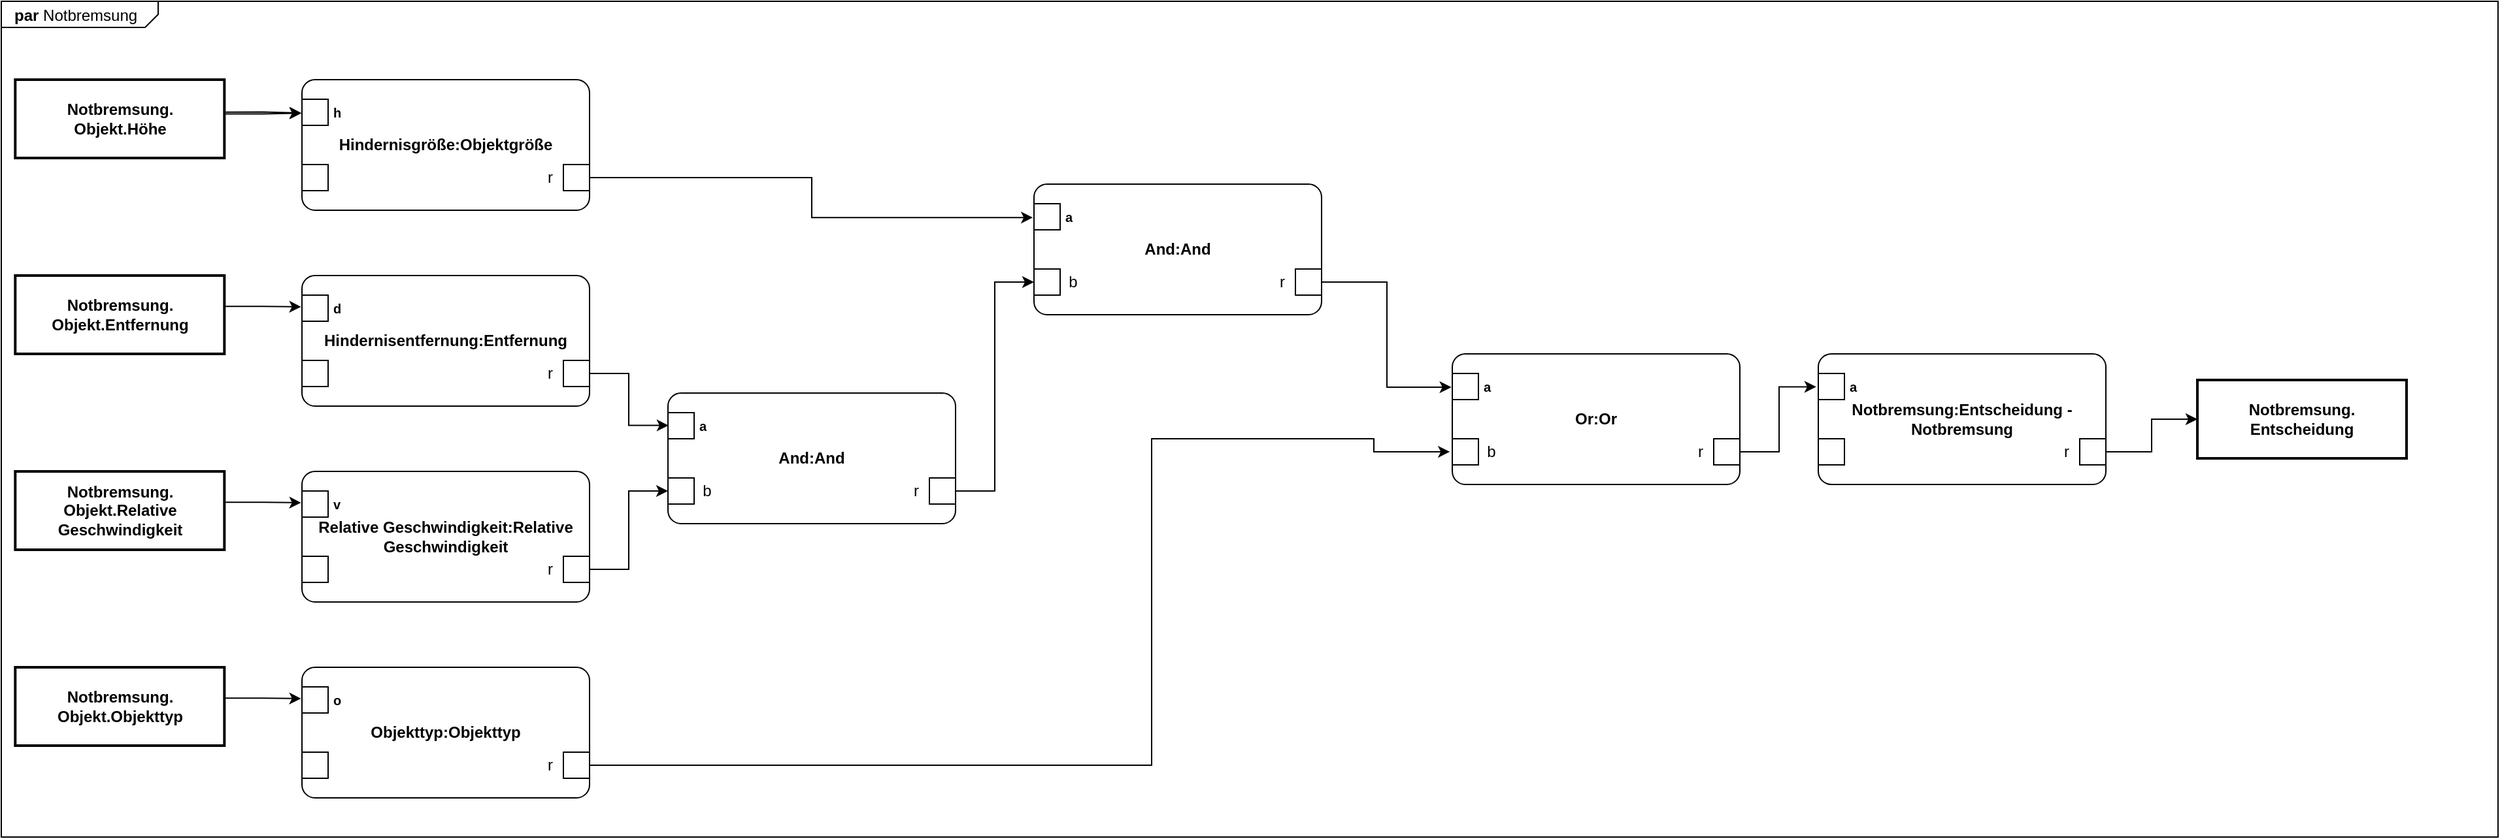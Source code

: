 <mxfile version="22.1.2" type="device">
  <diagram name="Page-1" id="Bq7eF_4bBTD27X3pA19A">
    <mxGraphModel dx="895" dy="1453" grid="1" gridSize="10" guides="1" tooltips="1" connect="1" arrows="1" fold="1" page="1" pageScale="1" pageWidth="1169" pageHeight="827" math="0" shadow="0">
      <root>
        <mxCell id="0" />
        <mxCell id="1" parent="0" />
        <mxCell id="tHy0NTULSGOU4mEi5fOq-87" value="&lt;p style=&quot;margin:0px;margin-top:4px;margin-left:10px;text-align:left;&quot;&gt;&lt;b&gt;par&lt;/b&gt;&amp;nbsp;Notbremsung&lt;/p&gt;" style="html=1;shape=mxgraph.sysml.package;labelX=120;align=left;spacingLeft=10;overflow=fill;whiteSpace=wrap;recursiveResize=0;" vertex="1" parent="1">
          <mxGeometry x="10" y="30" width="1910" height="640" as="geometry" />
        </mxCell>
        <mxCell id="tHy0NTULSGOU4mEi5fOq-1" value="Hindernisgröße:Objektgröße" style="html=1;shape=mxgraph.sysml.paramDgm;fontStyle=1;whiteSpace=wrap;align=center;points=[[0,0.5,0,0,0]];" vertex="1" parent="1">
          <mxGeometry x="240" y="90" width="220" height="100" as="geometry" />
        </mxCell>
        <mxCell id="tHy0NTULSGOU4mEi5fOq-2" value="h" style="resizable=0;html=1;align=left;verticalAlign=middle;labelPosition=left;verticalLabelPosition=middle;labelBackgroundColor=none;fontSize=10;spacingLeft=22;fontStyle=1;" connectable="0" vertex="1" parent="tHy0NTULSGOU4mEi5fOq-1">
          <mxGeometry y="25" as="geometry" />
        </mxCell>
        <mxCell id="tHy0NTULSGOU4mEi5fOq-3" value="" style="resizable=0;html=1;align=left;verticalAlign=middle;labelPosition=left;verticalLabelPosition=middle;labelBackgroundColor=none;fontSize=10;spacingLeft=22;fontStyle=1;" connectable="0" vertex="1" parent="tHy0NTULSGOU4mEi5fOq-1">
          <mxGeometry y="75" as="geometry" />
        </mxCell>
        <mxCell id="tHy0NTULSGOU4mEi5fOq-33" value="" style="verticalLabelPosition=bottom;verticalAlign=top;html=1;shape=mxgraph.basic.rect;fillColor2=none;strokeWidth=1;size=20;indent=5;" vertex="1" parent="tHy0NTULSGOU4mEi5fOq-1">
          <mxGeometry x="200" y="65" width="20" height="20" as="geometry" />
        </mxCell>
        <mxCell id="tHy0NTULSGOU4mEi5fOq-34" value="r" style="text;html=1;strokeColor=none;fillColor=none;align=center;verticalAlign=middle;whiteSpace=wrap;rounded=0;" vertex="1" parent="tHy0NTULSGOU4mEi5fOq-1">
          <mxGeometry x="160" y="60" width="60" height="30" as="geometry" />
        </mxCell>
        <mxCell id="tHy0NTULSGOU4mEi5fOq-7" value="Notbremsung.&lt;br&gt;Objekt.Höhe" style="shape=rect;strokeWidth=2;fontStyle=1;html=1;whiteSpace=wrap;align=center;" vertex="1" parent="1">
          <mxGeometry x="20.66" y="90" width="160" height="60" as="geometry" />
        </mxCell>
        <mxCell id="tHy0NTULSGOU4mEi5fOq-8" value="" style="align=left;html=1;verticalAlign=middle;labelPosition=right;verticalLabelPosition=middle;labelBackgroundColor=none;fontSize=10" connectable="0" vertex="1" parent="tHy0NTULSGOU4mEi5fOq-7">
          <mxGeometry x="160" y="30" as="geometry" />
        </mxCell>
        <mxCell id="tHy0NTULSGOU4mEi5fOq-12" style="edgeStyle=orthogonalEdgeStyle;rounded=0;orthogonalLoop=1;jettySize=auto;html=1;exitX=1.006;exitY=0.414;exitDx=0;exitDy=0;entryX=-0.002;entryY=0.256;entryDx=0;entryDy=0;entryPerimeter=0;exitPerimeter=0;" edge="1" parent="1" source="tHy0NTULSGOU4mEi5fOq-7" target="tHy0NTULSGOU4mEi5fOq-1">
          <mxGeometry relative="1" as="geometry">
            <mxPoint x="240.0" y="120.32" as="targetPoint" />
          </mxGeometry>
        </mxCell>
        <mxCell id="tHy0NTULSGOU4mEi5fOq-14" style="edgeStyle=orthogonalEdgeStyle;rounded=0;orthogonalLoop=1;jettySize=auto;html=1;exitX=1.004;exitY=0.437;exitDx=0;exitDy=0;entryX=-0.002;entryY=0.256;entryDx=0;entryDy=0;entryPerimeter=0;exitPerimeter=0;" edge="1" parent="1" source="tHy0NTULSGOU4mEi5fOq-7" target="tHy0NTULSGOU4mEi5fOq-1">
          <mxGeometry relative="1" as="geometry">
            <mxPoint x="240.0" y="120.32" as="targetPoint" />
          </mxGeometry>
        </mxCell>
        <mxCell id="tHy0NTULSGOU4mEi5fOq-15" value="Notbremsung.&lt;br&gt;Objekt.Entfernung" style="shape=rect;strokeWidth=2;fontStyle=1;html=1;whiteSpace=wrap;align=center;" vertex="1" parent="1">
          <mxGeometry x="20.66" y="240" width="160" height="60" as="geometry" />
        </mxCell>
        <mxCell id="tHy0NTULSGOU4mEi5fOq-16" value="" style="align=left;html=1;verticalAlign=middle;labelPosition=right;verticalLabelPosition=middle;labelBackgroundColor=none;fontSize=10" connectable="0" vertex="1" parent="tHy0NTULSGOU4mEi5fOq-15">
          <mxGeometry x="160" y="30" as="geometry" />
        </mxCell>
        <mxCell id="tHy0NTULSGOU4mEi5fOq-17" value="Hindernisentfernung:Entfernung" style="html=1;shape=mxgraph.sysml.paramDgm;fontStyle=1;whiteSpace=wrap;align=center;" vertex="1" parent="1">
          <mxGeometry x="240" y="240" width="220" height="100" as="geometry" />
        </mxCell>
        <mxCell id="tHy0NTULSGOU4mEi5fOq-18" value="d" style="resizable=0;html=1;align=left;verticalAlign=middle;labelPosition=left;verticalLabelPosition=middle;labelBackgroundColor=none;fontSize=10;spacingLeft=22;fontStyle=1;" connectable="0" vertex="1" parent="tHy0NTULSGOU4mEi5fOq-17">
          <mxGeometry y="25" as="geometry" />
        </mxCell>
        <mxCell id="tHy0NTULSGOU4mEi5fOq-19" value="" style="resizable=0;html=1;align=left;verticalAlign=middle;labelPosition=left;verticalLabelPosition=middle;labelBackgroundColor=none;fontSize=10;spacingLeft=22;fontStyle=1;" connectable="0" vertex="1" parent="tHy0NTULSGOU4mEi5fOq-17">
          <mxGeometry y="75" as="geometry" />
        </mxCell>
        <mxCell id="tHy0NTULSGOU4mEi5fOq-35" value="" style="verticalLabelPosition=bottom;verticalAlign=top;html=1;shape=mxgraph.basic.rect;fillColor2=none;strokeWidth=1;size=20;indent=5;" vertex="1" parent="tHy0NTULSGOU4mEi5fOq-17">
          <mxGeometry x="200" y="65" width="20" height="20" as="geometry" />
        </mxCell>
        <mxCell id="tHy0NTULSGOU4mEi5fOq-36" value="r" style="text;html=1;strokeColor=none;fillColor=none;align=center;verticalAlign=middle;whiteSpace=wrap;rounded=0;" vertex="1" parent="tHy0NTULSGOU4mEi5fOq-17">
          <mxGeometry x="160" y="60" width="60" height="30" as="geometry" />
        </mxCell>
        <mxCell id="tHy0NTULSGOU4mEi5fOq-20" style="edgeStyle=orthogonalEdgeStyle;rounded=0;orthogonalLoop=1;jettySize=auto;html=1;exitX=1.006;exitY=0.394;exitDx=0;exitDy=0;entryX=-0.003;entryY=0.24;entryDx=0;entryDy=0;entryPerimeter=0;exitPerimeter=0;" edge="1" parent="1" source="tHy0NTULSGOU4mEi5fOq-15" target="tHy0NTULSGOU4mEi5fOq-17">
          <mxGeometry relative="1" as="geometry">
            <mxPoint x="181" y="270" as="sourcePoint" />
            <mxPoint x="240" y="270" as="targetPoint" />
          </mxGeometry>
        </mxCell>
        <mxCell id="tHy0NTULSGOU4mEi5fOq-21" value="Notbremsung.&lt;br&gt;Objekt.Relative Geschwindigkeit" style="shape=rect;strokeWidth=2;fontStyle=1;html=1;whiteSpace=wrap;align=center;" vertex="1" parent="1">
          <mxGeometry x="20.66" y="390" width="160" height="60" as="geometry" />
        </mxCell>
        <mxCell id="tHy0NTULSGOU4mEi5fOq-22" value="" style="align=left;html=1;verticalAlign=middle;labelPosition=right;verticalLabelPosition=middle;labelBackgroundColor=none;fontSize=10" connectable="0" vertex="1" parent="tHy0NTULSGOU4mEi5fOq-21">
          <mxGeometry x="160" y="30" as="geometry" />
        </mxCell>
        <mxCell id="tHy0NTULSGOU4mEi5fOq-23" value="Relative Geschwindigkeit:Relative Geschwindigkeit" style="html=1;shape=mxgraph.sysml.paramDgm;fontStyle=1;whiteSpace=wrap;align=center;" vertex="1" parent="1">
          <mxGeometry x="240" y="390" width="220" height="100" as="geometry" />
        </mxCell>
        <mxCell id="tHy0NTULSGOU4mEi5fOq-24" value="v" style="resizable=0;html=1;align=left;verticalAlign=middle;labelPosition=left;verticalLabelPosition=middle;labelBackgroundColor=none;fontSize=10;spacingLeft=22;fontStyle=1;" connectable="0" vertex="1" parent="tHy0NTULSGOU4mEi5fOq-23">
          <mxGeometry y="25" as="geometry" />
        </mxCell>
        <mxCell id="tHy0NTULSGOU4mEi5fOq-25" value="" style="resizable=0;html=1;align=left;verticalAlign=middle;labelPosition=left;verticalLabelPosition=middle;labelBackgroundColor=none;fontSize=10;spacingLeft=22;fontStyle=1;" connectable="0" vertex="1" parent="tHy0NTULSGOU4mEi5fOq-23">
          <mxGeometry y="75" as="geometry" />
        </mxCell>
        <mxCell id="tHy0NTULSGOU4mEi5fOq-37" value="" style="verticalLabelPosition=bottom;verticalAlign=top;html=1;shape=mxgraph.basic.rect;fillColor2=none;strokeWidth=1;size=20;indent=5;" vertex="1" parent="tHy0NTULSGOU4mEi5fOq-23">
          <mxGeometry x="200" y="65" width="20" height="20" as="geometry" />
        </mxCell>
        <mxCell id="tHy0NTULSGOU4mEi5fOq-38" value="r" style="text;html=1;strokeColor=none;fillColor=none;align=center;verticalAlign=middle;whiteSpace=wrap;rounded=0;" vertex="1" parent="tHy0NTULSGOU4mEi5fOq-23">
          <mxGeometry x="160" y="60" width="60" height="30" as="geometry" />
        </mxCell>
        <mxCell id="tHy0NTULSGOU4mEi5fOq-26" style="edgeStyle=orthogonalEdgeStyle;rounded=0;orthogonalLoop=1;jettySize=auto;html=1;exitX=1.006;exitY=0.394;exitDx=0;exitDy=0;entryX=-0.003;entryY=0.24;entryDx=0;entryDy=0;entryPerimeter=0;exitPerimeter=0;" edge="1" parent="1" source="tHy0NTULSGOU4mEi5fOq-21" target="tHy0NTULSGOU4mEi5fOq-23">
          <mxGeometry relative="1" as="geometry">
            <mxPoint x="181" y="420" as="sourcePoint" />
            <mxPoint x="240" y="420" as="targetPoint" />
          </mxGeometry>
        </mxCell>
        <mxCell id="tHy0NTULSGOU4mEi5fOq-27" value="Notbremsung.&lt;br&gt;Objekt.Objekttyp" style="shape=rect;strokeWidth=2;fontStyle=1;html=1;whiteSpace=wrap;align=center;" vertex="1" parent="1">
          <mxGeometry x="20.66" y="540" width="160" height="60" as="geometry" />
        </mxCell>
        <mxCell id="tHy0NTULSGOU4mEi5fOq-28" value="" style="align=left;html=1;verticalAlign=middle;labelPosition=right;verticalLabelPosition=middle;labelBackgroundColor=none;fontSize=10" connectable="0" vertex="1" parent="tHy0NTULSGOU4mEi5fOq-27">
          <mxGeometry x="160" y="30" as="geometry" />
        </mxCell>
        <mxCell id="tHy0NTULSGOU4mEi5fOq-29" value="Objekttyp:Objekttyp" style="html=1;shape=mxgraph.sysml.paramDgm;fontStyle=1;whiteSpace=wrap;align=center;" vertex="1" parent="1">
          <mxGeometry x="240" y="540" width="220" height="100" as="geometry" />
        </mxCell>
        <mxCell id="tHy0NTULSGOU4mEi5fOq-30" value="o" style="resizable=0;html=1;align=left;verticalAlign=middle;labelPosition=left;verticalLabelPosition=middle;labelBackgroundColor=none;fontSize=10;spacingLeft=22;fontStyle=1;" connectable="0" vertex="1" parent="tHy0NTULSGOU4mEi5fOq-29">
          <mxGeometry y="25" as="geometry" />
        </mxCell>
        <mxCell id="tHy0NTULSGOU4mEi5fOq-31" value="" style="resizable=0;html=1;align=left;verticalAlign=middle;labelPosition=left;verticalLabelPosition=middle;labelBackgroundColor=none;fontSize=10;spacingLeft=22;fontStyle=1;" connectable="0" vertex="1" parent="tHy0NTULSGOU4mEi5fOq-29">
          <mxGeometry y="75" as="geometry" />
        </mxCell>
        <mxCell id="tHy0NTULSGOU4mEi5fOq-39" value="" style="verticalLabelPosition=bottom;verticalAlign=top;html=1;shape=mxgraph.basic.rect;fillColor2=none;strokeWidth=1;size=20;indent=5;" vertex="1" parent="tHy0NTULSGOU4mEi5fOq-29">
          <mxGeometry x="200" y="65" width="20" height="20" as="geometry" />
        </mxCell>
        <mxCell id="tHy0NTULSGOU4mEi5fOq-40" value="r" style="text;html=1;strokeColor=none;fillColor=none;align=center;verticalAlign=middle;whiteSpace=wrap;rounded=0;" vertex="1" parent="tHy0NTULSGOU4mEi5fOq-29">
          <mxGeometry x="160" y="60" width="60" height="30" as="geometry" />
        </mxCell>
        <mxCell id="tHy0NTULSGOU4mEi5fOq-32" style="edgeStyle=orthogonalEdgeStyle;rounded=0;orthogonalLoop=1;jettySize=auto;html=1;exitX=1.006;exitY=0.394;exitDx=0;exitDy=0;entryX=-0.003;entryY=0.24;entryDx=0;entryDy=0;entryPerimeter=0;exitPerimeter=0;" edge="1" parent="1" source="tHy0NTULSGOU4mEi5fOq-27" target="tHy0NTULSGOU4mEi5fOq-29">
          <mxGeometry relative="1" as="geometry">
            <mxPoint x="181" y="570" as="sourcePoint" />
            <mxPoint x="240" y="570" as="targetPoint" />
          </mxGeometry>
        </mxCell>
        <mxCell id="tHy0NTULSGOU4mEi5fOq-41" value="Notbremsung:Entscheidung - Notbremsung" style="html=1;shape=mxgraph.sysml.paramDgm;fontStyle=1;whiteSpace=wrap;align=center;" vertex="1" parent="1">
          <mxGeometry x="1400" y="300" width="220" height="100" as="geometry" />
        </mxCell>
        <mxCell id="tHy0NTULSGOU4mEi5fOq-42" value="a" style="resizable=0;html=1;align=left;verticalAlign=middle;labelPosition=left;verticalLabelPosition=middle;labelBackgroundColor=none;fontSize=10;spacingLeft=22;fontStyle=1;" connectable="0" vertex="1" parent="tHy0NTULSGOU4mEi5fOq-41">
          <mxGeometry y="25" as="geometry" />
        </mxCell>
        <mxCell id="tHy0NTULSGOU4mEi5fOq-43" value="" style="resizable=0;html=1;align=left;verticalAlign=middle;labelPosition=left;verticalLabelPosition=middle;labelBackgroundColor=none;fontSize=10;spacingLeft=22;fontStyle=1;" connectable="0" vertex="1" parent="tHy0NTULSGOU4mEi5fOq-41">
          <mxGeometry y="75" as="geometry" />
        </mxCell>
        <mxCell id="tHy0NTULSGOU4mEi5fOq-44" value="" style="verticalLabelPosition=bottom;verticalAlign=top;html=1;shape=mxgraph.basic.rect;fillColor2=none;strokeWidth=1;size=20;indent=5;" vertex="1" parent="tHy0NTULSGOU4mEi5fOq-41">
          <mxGeometry x="200" y="65" width="20" height="20" as="geometry" />
        </mxCell>
        <mxCell id="tHy0NTULSGOU4mEi5fOq-45" value="r" style="text;html=1;strokeColor=none;fillColor=none;align=center;verticalAlign=middle;whiteSpace=wrap;rounded=0;" vertex="1" parent="tHy0NTULSGOU4mEi5fOq-41">
          <mxGeometry x="160" y="60" width="60" height="30" as="geometry" />
        </mxCell>
        <mxCell id="tHy0NTULSGOU4mEi5fOq-46" value="" style="text;html=1;strokeColor=none;fillColor=none;align=center;verticalAlign=middle;whiteSpace=wrap;rounded=0;" vertex="1" parent="tHy0NTULSGOU4mEi5fOq-41">
          <mxGeometry y="60" width="60" height="30" as="geometry" />
        </mxCell>
        <mxCell id="tHy0NTULSGOU4mEi5fOq-47" style="edgeStyle=orthogonalEdgeStyle;rounded=0;orthogonalLoop=1;jettySize=auto;html=1;exitX=1;exitY=0.5;exitDx=0;exitDy=0;entryX=-0.031;entryY=0.499;entryDx=0;entryDy=0;entryPerimeter=0;" edge="1" parent="1" source="tHy0NTULSGOU4mEi5fOq-40" target="tHy0NTULSGOU4mEi5fOq-84">
          <mxGeometry relative="1" as="geometry">
            <mxPoint x="1100" y="375" as="targetPoint" />
            <Array as="points">
              <mxPoint x="890" y="615" />
              <mxPoint x="890" y="365" />
              <mxPoint x="1060" y="365" />
              <mxPoint x="1060" y="375" />
            </Array>
          </mxGeometry>
        </mxCell>
        <mxCell id="tHy0NTULSGOU4mEi5fOq-53" value="And:And" style="html=1;shape=mxgraph.sysml.paramDgm;fontStyle=1;whiteSpace=wrap;align=center;" vertex="1" parent="1">
          <mxGeometry x="520" y="330" width="220" height="100" as="geometry" />
        </mxCell>
        <mxCell id="tHy0NTULSGOU4mEi5fOq-54" value="a" style="resizable=0;html=1;align=left;verticalAlign=middle;labelPosition=left;verticalLabelPosition=middle;labelBackgroundColor=none;fontSize=10;spacingLeft=22;fontStyle=1;" connectable="0" vertex="1" parent="tHy0NTULSGOU4mEi5fOq-53">
          <mxGeometry y="25" as="geometry" />
        </mxCell>
        <mxCell id="tHy0NTULSGOU4mEi5fOq-55" value="" style="resizable=0;html=1;align=left;verticalAlign=middle;labelPosition=left;verticalLabelPosition=middle;labelBackgroundColor=none;fontSize=10;spacingLeft=22;fontStyle=1;" connectable="0" vertex="1" parent="tHy0NTULSGOU4mEi5fOq-53">
          <mxGeometry y="75" as="geometry" />
        </mxCell>
        <mxCell id="tHy0NTULSGOU4mEi5fOq-56" value="" style="verticalLabelPosition=bottom;verticalAlign=top;html=1;shape=mxgraph.basic.rect;fillColor2=none;strokeWidth=1;size=20;indent=5;" vertex="1" parent="tHy0NTULSGOU4mEi5fOq-53">
          <mxGeometry x="200" y="65" width="20" height="20" as="geometry" />
        </mxCell>
        <mxCell id="tHy0NTULSGOU4mEi5fOq-57" value="r" style="text;html=1;strokeColor=none;fillColor=none;align=center;verticalAlign=middle;whiteSpace=wrap;rounded=0;" vertex="1" parent="tHy0NTULSGOU4mEi5fOq-53">
          <mxGeometry x="160" y="60" width="60" height="30" as="geometry" />
        </mxCell>
        <mxCell id="tHy0NTULSGOU4mEi5fOq-58" value="b" style="text;html=1;strokeColor=none;fillColor=none;align=center;verticalAlign=middle;whiteSpace=wrap;rounded=0;" vertex="1" parent="tHy0NTULSGOU4mEi5fOq-53">
          <mxGeometry y="60" width="60" height="30" as="geometry" />
        </mxCell>
        <mxCell id="tHy0NTULSGOU4mEi5fOq-59" style="edgeStyle=orthogonalEdgeStyle;rounded=0;orthogonalLoop=1;jettySize=auto;html=1;exitX=1;exitY=0.5;exitDx=0;exitDy=0;entryX=0.002;entryY=0.248;entryDx=0;entryDy=0;entryPerimeter=0;" edge="1" parent="1" source="tHy0NTULSGOU4mEi5fOq-36" target="tHy0NTULSGOU4mEi5fOq-53">
          <mxGeometry relative="1" as="geometry" />
        </mxCell>
        <mxCell id="tHy0NTULSGOU4mEi5fOq-60" style="edgeStyle=orthogonalEdgeStyle;rounded=0;orthogonalLoop=1;jettySize=auto;html=1;exitX=1;exitY=0.5;exitDx=0;exitDy=0;entryX=0;entryY=0.5;entryDx=0;entryDy=0;" edge="1" parent="1" source="tHy0NTULSGOU4mEi5fOq-38" target="tHy0NTULSGOU4mEi5fOq-58">
          <mxGeometry relative="1" as="geometry" />
        </mxCell>
        <mxCell id="tHy0NTULSGOU4mEi5fOq-67" value="And:And" style="html=1;shape=mxgraph.sysml.paramDgm;fontStyle=1;whiteSpace=wrap;align=center;" vertex="1" parent="1">
          <mxGeometry x="800" y="170" width="220" height="100" as="geometry" />
        </mxCell>
        <mxCell id="tHy0NTULSGOU4mEi5fOq-68" value="a" style="resizable=0;html=1;align=left;verticalAlign=middle;labelPosition=left;verticalLabelPosition=middle;labelBackgroundColor=none;fontSize=10;spacingLeft=22;fontStyle=1;" connectable="0" vertex="1" parent="tHy0NTULSGOU4mEi5fOq-67">
          <mxGeometry y="25" as="geometry" />
        </mxCell>
        <mxCell id="tHy0NTULSGOU4mEi5fOq-69" value="" style="resizable=0;html=1;align=left;verticalAlign=middle;labelPosition=left;verticalLabelPosition=middle;labelBackgroundColor=none;fontSize=10;spacingLeft=22;fontStyle=1;" connectable="0" vertex="1" parent="tHy0NTULSGOU4mEi5fOq-67">
          <mxGeometry y="75" as="geometry" />
        </mxCell>
        <mxCell id="tHy0NTULSGOU4mEi5fOq-70" value="" style="verticalLabelPosition=bottom;verticalAlign=top;html=1;shape=mxgraph.basic.rect;fillColor2=none;strokeWidth=1;size=20;indent=5;" vertex="1" parent="tHy0NTULSGOU4mEi5fOq-67">
          <mxGeometry x="200" y="65" width="20" height="20" as="geometry" />
        </mxCell>
        <mxCell id="tHy0NTULSGOU4mEi5fOq-71" value="r" style="text;html=1;strokeColor=none;fillColor=none;align=center;verticalAlign=middle;whiteSpace=wrap;rounded=0;" vertex="1" parent="tHy0NTULSGOU4mEi5fOq-67">
          <mxGeometry x="160" y="60" width="60" height="30" as="geometry" />
        </mxCell>
        <mxCell id="tHy0NTULSGOU4mEi5fOq-72" value="b" style="text;html=1;strokeColor=none;fillColor=none;align=center;verticalAlign=middle;whiteSpace=wrap;rounded=0;" vertex="1" parent="tHy0NTULSGOU4mEi5fOq-67">
          <mxGeometry y="60" width="60" height="30" as="geometry" />
        </mxCell>
        <mxCell id="tHy0NTULSGOU4mEi5fOq-73" style="edgeStyle=orthogonalEdgeStyle;rounded=0;orthogonalLoop=1;jettySize=auto;html=1;exitX=1;exitY=0.5;exitDx=0;exitDy=0;entryX=0;entryY=0.5;entryDx=0;entryDy=0;" edge="1" parent="1" source="tHy0NTULSGOU4mEi5fOq-57" target="tHy0NTULSGOU4mEi5fOq-72">
          <mxGeometry relative="1" as="geometry" />
        </mxCell>
        <mxCell id="tHy0NTULSGOU4mEi5fOq-74" style="edgeStyle=orthogonalEdgeStyle;rounded=0;orthogonalLoop=1;jettySize=auto;html=1;exitX=1;exitY=0.5;exitDx=0;exitDy=0;entryX=-0.004;entryY=0.256;entryDx=0;entryDy=0;entryPerimeter=0;" edge="1" parent="1" source="tHy0NTULSGOU4mEi5fOq-34" target="tHy0NTULSGOU4mEi5fOq-67">
          <mxGeometry relative="1" as="geometry" />
        </mxCell>
        <mxCell id="tHy0NTULSGOU4mEi5fOq-75" style="edgeStyle=orthogonalEdgeStyle;rounded=0;orthogonalLoop=1;jettySize=auto;html=1;exitX=1;exitY=0.5;exitDx=0;exitDy=0;entryX=-0.003;entryY=0.255;entryDx=0;entryDy=0;entryPerimeter=0;" edge="1" parent="1" source="tHy0NTULSGOU4mEi5fOq-71" target="tHy0NTULSGOU4mEi5fOq-79">
          <mxGeometry relative="1" as="geometry">
            <mxPoint x="1110" y="320" as="targetPoint" />
          </mxGeometry>
        </mxCell>
        <mxCell id="tHy0NTULSGOU4mEi5fOq-76" value="Notbremsung.&lt;br&gt;Entscheidung" style="shape=rect;strokeWidth=2;fontStyle=1;html=1;whiteSpace=wrap;align=center;" vertex="1" parent="1">
          <mxGeometry x="1690" y="320" width="160" height="60" as="geometry" />
        </mxCell>
        <mxCell id="tHy0NTULSGOU4mEi5fOq-77" value="" style="align=left;html=1;verticalAlign=middle;labelPosition=right;verticalLabelPosition=middle;labelBackgroundColor=none;fontSize=10" connectable="0" vertex="1" parent="tHy0NTULSGOU4mEi5fOq-76">
          <mxGeometry x="160" y="30" as="geometry" />
        </mxCell>
        <mxCell id="tHy0NTULSGOU4mEi5fOq-78" style="edgeStyle=orthogonalEdgeStyle;rounded=0;orthogonalLoop=1;jettySize=auto;html=1;exitX=1;exitY=0.5;exitDx=0;exitDy=0;entryX=0;entryY=0.5;entryDx=0;entryDy=0;" edge="1" parent="1" source="tHy0NTULSGOU4mEi5fOq-45" target="tHy0NTULSGOU4mEi5fOq-76">
          <mxGeometry relative="1" as="geometry" />
        </mxCell>
        <mxCell id="tHy0NTULSGOU4mEi5fOq-79" value="Or:Or" style="html=1;shape=mxgraph.sysml.paramDgm;fontStyle=1;whiteSpace=wrap;align=center;" vertex="1" parent="1">
          <mxGeometry x="1120" y="300" width="220" height="100" as="geometry" />
        </mxCell>
        <mxCell id="tHy0NTULSGOU4mEi5fOq-80" value="a" style="resizable=0;html=1;align=left;verticalAlign=middle;labelPosition=left;verticalLabelPosition=middle;labelBackgroundColor=none;fontSize=10;spacingLeft=22;fontStyle=1;" connectable="0" vertex="1" parent="tHy0NTULSGOU4mEi5fOq-79">
          <mxGeometry y="25" as="geometry" />
        </mxCell>
        <mxCell id="tHy0NTULSGOU4mEi5fOq-81" value="" style="resizable=0;html=1;align=left;verticalAlign=middle;labelPosition=left;verticalLabelPosition=middle;labelBackgroundColor=none;fontSize=10;spacingLeft=22;fontStyle=1;" connectable="0" vertex="1" parent="tHy0NTULSGOU4mEi5fOq-79">
          <mxGeometry y="75" as="geometry" />
        </mxCell>
        <mxCell id="tHy0NTULSGOU4mEi5fOq-82" value="" style="verticalLabelPosition=bottom;verticalAlign=top;html=1;shape=mxgraph.basic.rect;fillColor2=none;strokeWidth=1;size=20;indent=5;" vertex="1" parent="tHy0NTULSGOU4mEi5fOq-79">
          <mxGeometry x="200" y="65" width="20" height="20" as="geometry" />
        </mxCell>
        <mxCell id="tHy0NTULSGOU4mEi5fOq-83" value="r" style="text;html=1;strokeColor=none;fillColor=none;align=center;verticalAlign=middle;whiteSpace=wrap;rounded=0;" vertex="1" parent="tHy0NTULSGOU4mEi5fOq-79">
          <mxGeometry x="160" y="60" width="60" height="30" as="geometry" />
        </mxCell>
        <mxCell id="tHy0NTULSGOU4mEi5fOq-84" value="b" style="text;html=1;strokeColor=none;fillColor=none;align=center;verticalAlign=middle;whiteSpace=wrap;rounded=0;" vertex="1" parent="tHy0NTULSGOU4mEi5fOq-79">
          <mxGeometry y="60" width="60" height="30" as="geometry" />
        </mxCell>
        <mxCell id="tHy0NTULSGOU4mEi5fOq-86" style="edgeStyle=orthogonalEdgeStyle;rounded=0;orthogonalLoop=1;jettySize=auto;html=1;exitX=1;exitY=0.5;exitDx=0;exitDy=0;entryX=-0.007;entryY=0.252;entryDx=0;entryDy=0;entryPerimeter=0;" edge="1" parent="1" source="tHy0NTULSGOU4mEi5fOq-83" target="tHy0NTULSGOU4mEi5fOq-41">
          <mxGeometry relative="1" as="geometry" />
        </mxCell>
      </root>
    </mxGraphModel>
  </diagram>
</mxfile>
